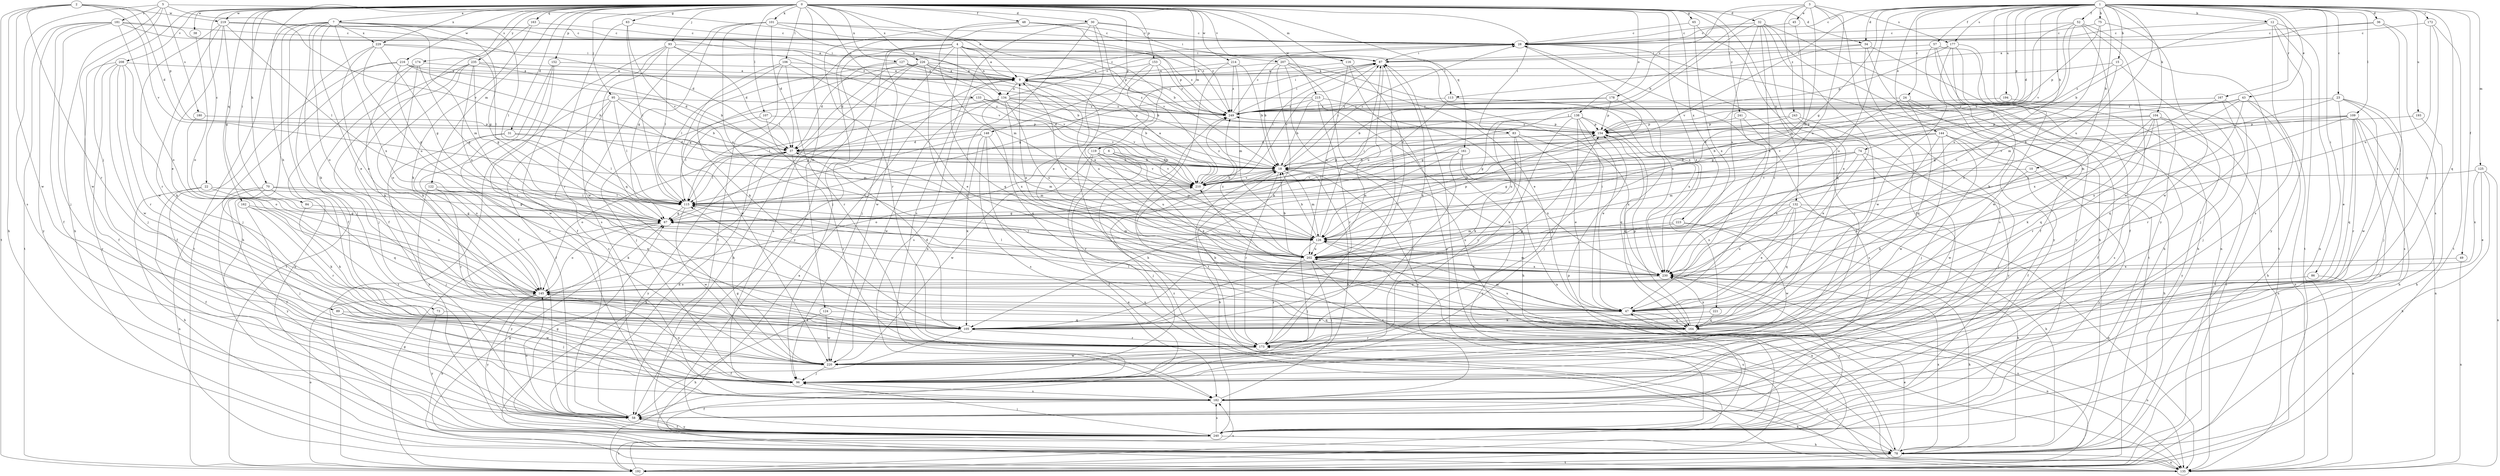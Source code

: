 strict digraph  {
0;
1;
2;
3;
4;
5;
6;
7;
9;
10;
12;
15;
18;
22;
23;
24;
28;
30;
31;
32;
34;
36;
37;
38;
43;
45;
47;
48;
49;
52;
57;
58;
63;
65;
67;
70;
73;
74;
75;
78;
83;
84;
86;
87;
89;
93;
95;
96;
101;
104;
105;
106;
107;
109;
113;
115;
116;
119;
122;
124;
125;
126;
127;
132;
133;
134;
135;
138;
144;
145;
148;
152;
153;
154;
161;
162;
163;
164;
167;
172;
173;
174;
177;
178;
180;
181;
182;
192;
193;
194;
202;
207;
208;
210;
214;
215;
216;
219;
220;
221;
223;
226;
229;
230;
235;
240;
241;
243;
249;
0 -> 7  [label=a];
0 -> 9  [label=a];
0 -> 22  [label=c];
0 -> 30  [label=d];
0 -> 31  [label=d];
0 -> 32  [label=d];
0 -> 34  [label=d];
0 -> 38  [label=e];
0 -> 48  [label=f];
0 -> 63  [label=g];
0 -> 65  [label=g];
0 -> 70  [label=h];
0 -> 73  [label=h];
0 -> 83  [label=i];
0 -> 84  [label=i];
0 -> 89  [label=j];
0 -> 93  [label=j];
0 -> 95  [label=j];
0 -> 101  [label=k];
0 -> 106  [label=l];
0 -> 107  [label=l];
0 -> 116  [label=m];
0 -> 119  [label=m];
0 -> 122  [label=m];
0 -> 124  [label=m];
0 -> 127  [label=n];
0 -> 132  [label=n];
0 -> 133  [label=n];
0 -> 138  [label=o];
0 -> 148  [label=p];
0 -> 152  [label=p];
0 -> 153  [label=p];
0 -> 161  [label=q];
0 -> 162  [label=q];
0 -> 163  [label=q];
0 -> 174  [label=s];
0 -> 207  [label=v];
0 -> 208  [label=v];
0 -> 214  [label=w];
0 -> 215  [label=w];
0 -> 216  [label=w];
0 -> 219  [label=w];
0 -> 221  [label=x];
0 -> 223  [label=x];
0 -> 226  [label=x];
0 -> 229  [label=x];
0 -> 235  [label=y];
0 -> 241  [label=z];
1 -> 10  [label=b];
1 -> 12  [label=b];
1 -> 15  [label=b];
1 -> 23  [label=c];
1 -> 24  [label=c];
1 -> 28  [label=c];
1 -> 34  [label=d];
1 -> 36  [label=d];
1 -> 37  [label=d];
1 -> 43  [label=e];
1 -> 49  [label=f];
1 -> 52  [label=f];
1 -> 57  [label=f];
1 -> 67  [label=g];
1 -> 74  [label=h];
1 -> 75  [label=h];
1 -> 86  [label=i];
1 -> 104  [label=k];
1 -> 109  [label=l];
1 -> 113  [label=l];
1 -> 125  [label=m];
1 -> 144  [label=o];
1 -> 145  [label=o];
1 -> 154  [label=p];
1 -> 164  [label=q];
1 -> 167  [label=r];
1 -> 172  [label=r];
1 -> 177  [label=s];
1 -> 193  [label=u];
1 -> 194  [label=u];
1 -> 202  [label=u];
1 -> 210  [label=v];
1 -> 240  [label=y];
2 -> 37  [label=d];
2 -> 78  [label=h];
2 -> 154  [label=p];
2 -> 173  [label=r];
2 -> 192  [label=t];
2 -> 210  [label=v];
2 -> 219  [label=w];
2 -> 220  [label=w];
3 -> 18  [label=b];
3 -> 45  [label=e];
3 -> 58  [label=f];
3 -> 126  [label=m];
3 -> 177  [label=s];
3 -> 178  [label=s];
3 -> 202  [label=u];
3 -> 243  [label=z];
4 -> 9  [label=a];
4 -> 58  [label=f];
4 -> 87  [label=i];
4 -> 96  [label=j];
4 -> 113  [label=l];
4 -> 115  [label=l];
4 -> 134  [label=n];
4 -> 164  [label=q];
4 -> 220  [label=w];
4 -> 240  [label=y];
4 -> 249  [label=z];
5 -> 78  [label=h];
5 -> 134  [label=n];
5 -> 180  [label=s];
5 -> 181  [label=s];
5 -> 182  [label=s];
5 -> 210  [label=v];
5 -> 220  [label=w];
6 -> 18  [label=b];
6 -> 47  [label=e];
6 -> 58  [label=f];
6 -> 145  [label=o];
6 -> 210  [label=v];
7 -> 28  [label=c];
7 -> 47  [label=e];
7 -> 58  [label=f];
7 -> 67  [label=g];
7 -> 78  [label=h];
7 -> 105  [label=k];
7 -> 115  [label=l];
7 -> 126  [label=m];
7 -> 145  [label=o];
7 -> 192  [label=t];
7 -> 229  [label=x];
7 -> 230  [label=x];
9 -> 28  [label=c];
9 -> 134  [label=n];
9 -> 182  [label=s];
9 -> 202  [label=u];
9 -> 249  [label=z];
10 -> 105  [label=k];
10 -> 210  [label=v];
10 -> 240  [label=y];
12 -> 18  [label=b];
12 -> 28  [label=c];
12 -> 135  [label=n];
12 -> 182  [label=s];
12 -> 192  [label=t];
12 -> 240  [label=y];
15 -> 9  [label=a];
15 -> 96  [label=j];
15 -> 126  [label=m];
15 -> 249  [label=z];
18 -> 28  [label=c];
18 -> 87  [label=i];
18 -> 96  [label=j];
18 -> 126  [label=m];
18 -> 173  [label=r];
18 -> 182  [label=s];
18 -> 210  [label=v];
22 -> 58  [label=f];
22 -> 78  [label=h];
22 -> 115  [label=l];
22 -> 145  [label=o];
23 -> 47  [label=e];
23 -> 96  [label=j];
23 -> 126  [label=m];
23 -> 182  [label=s];
23 -> 220  [label=w];
23 -> 249  [label=z];
24 -> 58  [label=f];
24 -> 67  [label=g];
24 -> 164  [label=q];
24 -> 192  [label=t];
24 -> 249  [label=z];
28 -> 87  [label=i];
28 -> 96  [label=j];
28 -> 192  [label=t];
28 -> 230  [label=x];
30 -> 28  [label=c];
30 -> 47  [label=e];
30 -> 87  [label=i];
30 -> 96  [label=j];
30 -> 135  [label=n];
30 -> 182  [label=s];
30 -> 210  [label=v];
31 -> 37  [label=d];
31 -> 115  [label=l];
31 -> 145  [label=o];
31 -> 240  [label=y];
32 -> 28  [label=c];
32 -> 47  [label=e];
32 -> 78  [label=h];
32 -> 115  [label=l];
32 -> 135  [label=n];
32 -> 164  [label=q];
32 -> 202  [label=u];
32 -> 230  [label=x];
34 -> 78  [label=h];
34 -> 87  [label=i];
34 -> 182  [label=s];
34 -> 210  [label=v];
34 -> 240  [label=y];
36 -> 9  [label=a];
36 -> 28  [label=c];
36 -> 47  [label=e];
36 -> 182  [label=s];
37 -> 18  [label=b];
37 -> 78  [label=h];
37 -> 115  [label=l];
37 -> 126  [label=m];
37 -> 145  [label=o];
37 -> 173  [label=r];
37 -> 240  [label=y];
38 -> 145  [label=o];
43 -> 67  [label=g];
43 -> 78  [label=h];
43 -> 135  [label=n];
43 -> 164  [label=q];
43 -> 230  [label=x];
43 -> 249  [label=z];
45 -> 28  [label=c];
45 -> 126  [label=m];
47 -> 28  [label=c];
47 -> 87  [label=i];
47 -> 105  [label=k];
47 -> 135  [label=n];
47 -> 164  [label=q];
48 -> 28  [label=c];
48 -> 126  [label=m];
48 -> 154  [label=p];
48 -> 173  [label=r];
48 -> 249  [label=z];
49 -> 135  [label=n];
49 -> 230  [label=x];
52 -> 28  [label=c];
52 -> 105  [label=k];
52 -> 115  [label=l];
52 -> 145  [label=o];
52 -> 192  [label=t];
52 -> 210  [label=v];
52 -> 220  [label=w];
57 -> 58  [label=f];
57 -> 78  [label=h];
57 -> 87  [label=i];
57 -> 220  [label=w];
57 -> 240  [label=y];
58 -> 37  [label=d];
58 -> 145  [label=o];
58 -> 154  [label=p];
58 -> 240  [label=y];
63 -> 28  [label=c];
63 -> 115  [label=l];
63 -> 173  [label=r];
63 -> 210  [label=v];
65 -> 28  [label=c];
65 -> 164  [label=q];
65 -> 230  [label=x];
67 -> 126  [label=m];
67 -> 145  [label=o];
67 -> 240  [label=y];
70 -> 58  [label=f];
70 -> 67  [label=g];
70 -> 115  [label=l];
70 -> 135  [label=n];
70 -> 164  [label=q];
70 -> 240  [label=y];
73 -> 105  [label=k];
73 -> 240  [label=y];
74 -> 18  [label=b];
74 -> 67  [label=g];
74 -> 96  [label=j];
74 -> 126  [label=m];
74 -> 220  [label=w];
74 -> 230  [label=x];
75 -> 28  [label=c];
75 -> 154  [label=p];
75 -> 202  [label=u];
75 -> 220  [label=w];
78 -> 47  [label=e];
78 -> 67  [label=g];
78 -> 135  [label=n];
78 -> 192  [label=t];
78 -> 210  [label=v];
78 -> 230  [label=x];
83 -> 37  [label=d];
83 -> 47  [label=e];
83 -> 105  [label=k];
83 -> 173  [label=r];
83 -> 230  [label=x];
84 -> 67  [label=g];
84 -> 105  [label=k];
86 -> 135  [label=n];
86 -> 145  [label=o];
87 -> 9  [label=a];
87 -> 105  [label=k];
87 -> 202  [label=u];
87 -> 210  [label=v];
89 -> 96  [label=j];
89 -> 164  [label=q];
89 -> 220  [label=w];
93 -> 37  [label=d];
93 -> 58  [label=f];
93 -> 87  [label=i];
93 -> 115  [label=l];
93 -> 164  [label=q];
93 -> 182  [label=s];
93 -> 210  [label=v];
95 -> 18  [label=b];
95 -> 58  [label=f];
95 -> 115  [label=l];
95 -> 182  [label=s];
95 -> 192  [label=t];
95 -> 210  [label=v];
95 -> 249  [label=z];
96 -> 145  [label=o];
96 -> 182  [label=s];
101 -> 18  [label=b];
101 -> 28  [label=c];
101 -> 37  [label=d];
101 -> 67  [label=g];
101 -> 202  [label=u];
101 -> 220  [label=w];
101 -> 249  [label=z];
104 -> 105  [label=k];
104 -> 135  [label=n];
104 -> 154  [label=p];
104 -> 164  [label=q];
104 -> 173  [label=r];
104 -> 182  [label=s];
104 -> 210  [label=v];
104 -> 240  [label=y];
105 -> 37  [label=d];
105 -> 58  [label=f];
105 -> 115  [label=l];
105 -> 154  [label=p];
105 -> 173  [label=r];
106 -> 9  [label=a];
106 -> 47  [label=e];
106 -> 58  [label=f];
106 -> 115  [label=l];
106 -> 173  [label=r];
106 -> 220  [label=w];
107 -> 115  [label=l];
107 -> 126  [label=m];
107 -> 154  [label=p];
109 -> 18  [label=b];
109 -> 78  [label=h];
109 -> 135  [label=n];
109 -> 154  [label=p];
109 -> 164  [label=q];
109 -> 173  [label=r];
109 -> 210  [label=v];
109 -> 230  [label=x];
109 -> 240  [label=y];
113 -> 115  [label=l];
113 -> 230  [label=x];
113 -> 249  [label=z];
115 -> 67  [label=g];
115 -> 220  [label=w];
116 -> 9  [label=a];
116 -> 173  [label=r];
116 -> 202  [label=u];
116 -> 240  [label=y];
119 -> 18  [label=b];
119 -> 126  [label=m];
119 -> 173  [label=r];
119 -> 202  [label=u];
119 -> 210  [label=v];
119 -> 220  [label=w];
122 -> 47  [label=e];
122 -> 96  [label=j];
122 -> 105  [label=k];
122 -> 115  [label=l];
122 -> 173  [label=r];
124 -> 78  [label=h];
124 -> 164  [label=q];
124 -> 220  [label=w];
125 -> 47  [label=e];
125 -> 78  [label=h];
125 -> 135  [label=n];
125 -> 210  [label=v];
125 -> 230  [label=x];
126 -> 9  [label=a];
126 -> 18  [label=b];
126 -> 87  [label=i];
126 -> 96  [label=j];
126 -> 135  [label=n];
126 -> 154  [label=p];
126 -> 202  [label=u];
127 -> 9  [label=a];
127 -> 18  [label=b];
127 -> 37  [label=d];
127 -> 105  [label=k];
127 -> 249  [label=z];
132 -> 47  [label=e];
132 -> 67  [label=g];
132 -> 78  [label=h];
132 -> 135  [label=n];
132 -> 145  [label=o];
132 -> 164  [label=q];
132 -> 230  [label=x];
133 -> 18  [label=b];
133 -> 96  [label=j];
133 -> 210  [label=v];
133 -> 249  [label=z];
134 -> 28  [label=c];
134 -> 67  [label=g];
134 -> 87  [label=i];
134 -> 115  [label=l];
134 -> 154  [label=p];
134 -> 164  [label=q];
134 -> 202  [label=u];
134 -> 210  [label=v];
134 -> 220  [label=w];
134 -> 230  [label=x];
134 -> 249  [label=z];
135 -> 173  [label=r];
135 -> 249  [label=z];
138 -> 47  [label=e];
138 -> 96  [label=j];
138 -> 105  [label=k];
138 -> 126  [label=m];
138 -> 154  [label=p];
138 -> 164  [label=q];
138 -> 173  [label=r];
138 -> 202  [label=u];
144 -> 18  [label=b];
144 -> 37  [label=d];
144 -> 58  [label=f];
144 -> 78  [label=h];
144 -> 96  [label=j];
144 -> 105  [label=k];
144 -> 220  [label=w];
145 -> 47  [label=e];
145 -> 78  [label=h];
145 -> 240  [label=y];
148 -> 37  [label=d];
148 -> 105  [label=k];
148 -> 115  [label=l];
148 -> 126  [label=m];
148 -> 135  [label=n];
148 -> 182  [label=s];
152 -> 9  [label=a];
152 -> 58  [label=f];
152 -> 182  [label=s];
152 -> 220  [label=w];
153 -> 9  [label=a];
153 -> 67  [label=g];
153 -> 78  [label=h];
153 -> 202  [label=u];
153 -> 249  [label=z];
154 -> 37  [label=d];
154 -> 164  [label=q];
154 -> 249  [label=z];
161 -> 18  [label=b];
161 -> 115  [label=l];
161 -> 126  [label=m];
161 -> 173  [label=r];
161 -> 230  [label=x];
161 -> 240  [label=y];
162 -> 67  [label=g];
162 -> 96  [label=j];
162 -> 105  [label=k];
162 -> 173  [label=r];
163 -> 28  [label=c];
163 -> 58  [label=f];
163 -> 105  [label=k];
164 -> 115  [label=l];
164 -> 126  [label=m];
164 -> 135  [label=n];
164 -> 154  [label=p];
164 -> 173  [label=r];
164 -> 202  [label=u];
164 -> 230  [label=x];
167 -> 96  [label=j];
167 -> 173  [label=r];
167 -> 202  [label=u];
167 -> 249  [label=z];
172 -> 28  [label=c];
172 -> 164  [label=q];
172 -> 192  [label=t];
172 -> 202  [label=u];
173 -> 18  [label=b];
173 -> 220  [label=w];
174 -> 9  [label=a];
174 -> 67  [label=g];
174 -> 105  [label=k];
174 -> 135  [label=n];
174 -> 145  [label=o];
177 -> 47  [label=e];
177 -> 58  [label=f];
177 -> 87  [label=i];
177 -> 105  [label=k];
177 -> 154  [label=p];
177 -> 220  [label=w];
178 -> 18  [label=b];
178 -> 67  [label=g];
178 -> 154  [label=p];
178 -> 249  [label=z];
180 -> 145  [label=o];
180 -> 154  [label=p];
181 -> 9  [label=a];
181 -> 28  [label=c];
181 -> 58  [label=f];
181 -> 96  [label=j];
181 -> 145  [label=o];
181 -> 192  [label=t];
181 -> 240  [label=y];
181 -> 249  [label=z];
182 -> 18  [label=b];
182 -> 58  [label=f];
182 -> 78  [label=h];
192 -> 9  [label=a];
192 -> 67  [label=g];
192 -> 145  [label=o];
192 -> 182  [label=s];
192 -> 202  [label=u];
192 -> 230  [label=x];
193 -> 78  [label=h];
193 -> 154  [label=p];
194 -> 192  [label=t];
194 -> 249  [label=z];
202 -> 9  [label=a];
202 -> 18  [label=b];
202 -> 87  [label=i];
202 -> 96  [label=j];
202 -> 115  [label=l];
202 -> 173  [label=r];
202 -> 230  [label=x];
202 -> 249  [label=z];
207 -> 9  [label=a];
207 -> 18  [label=b];
207 -> 47  [label=e];
207 -> 96  [label=j];
207 -> 105  [label=k];
207 -> 192  [label=t];
207 -> 230  [label=x];
208 -> 9  [label=a];
208 -> 58  [label=f];
208 -> 96  [label=j];
208 -> 105  [label=k];
208 -> 173  [label=r];
208 -> 220  [label=w];
208 -> 240  [label=y];
210 -> 9  [label=a];
210 -> 18  [label=b];
210 -> 87  [label=i];
210 -> 115  [label=l];
210 -> 154  [label=p];
210 -> 249  [label=z];
214 -> 9  [label=a];
214 -> 18  [label=b];
214 -> 126  [label=m];
214 -> 192  [label=t];
214 -> 249  [label=z];
215 -> 18  [label=b];
215 -> 37  [label=d];
215 -> 78  [label=h];
215 -> 135  [label=n];
215 -> 173  [label=r];
215 -> 249  [label=z];
216 -> 9  [label=a];
216 -> 18  [label=b];
216 -> 37  [label=d];
216 -> 58  [label=f];
216 -> 67  [label=g];
216 -> 96  [label=j];
219 -> 28  [label=c];
219 -> 37  [label=d];
219 -> 47  [label=e];
219 -> 67  [label=g];
219 -> 115  [label=l];
219 -> 154  [label=p];
219 -> 173  [label=r];
219 -> 220  [label=w];
220 -> 67  [label=g];
220 -> 96  [label=j];
221 -> 105  [label=k];
221 -> 164  [label=q];
223 -> 78  [label=h];
223 -> 126  [label=m];
223 -> 202  [label=u];
223 -> 220  [label=w];
226 -> 9  [label=a];
226 -> 18  [label=b];
226 -> 37  [label=d];
226 -> 67  [label=g];
226 -> 78  [label=h];
226 -> 164  [label=q];
226 -> 182  [label=s];
226 -> 210  [label=v];
226 -> 249  [label=z];
229 -> 67  [label=g];
229 -> 87  [label=i];
229 -> 96  [label=j];
229 -> 115  [label=l];
229 -> 145  [label=o];
229 -> 202  [label=u];
230 -> 9  [label=a];
230 -> 78  [label=h];
230 -> 115  [label=l];
230 -> 126  [label=m];
230 -> 145  [label=o];
230 -> 210  [label=v];
235 -> 9  [label=a];
235 -> 18  [label=b];
235 -> 67  [label=g];
235 -> 96  [label=j];
235 -> 105  [label=k];
235 -> 192  [label=t];
235 -> 202  [label=u];
240 -> 18  [label=b];
240 -> 58  [label=f];
240 -> 67  [label=g];
240 -> 78  [label=h];
240 -> 87  [label=i];
240 -> 96  [label=j];
240 -> 182  [label=s];
240 -> 192  [label=t];
240 -> 230  [label=x];
241 -> 47  [label=e];
241 -> 154  [label=p];
241 -> 182  [label=s];
243 -> 47  [label=e];
243 -> 67  [label=g];
243 -> 154  [label=p];
243 -> 240  [label=y];
249 -> 28  [label=c];
249 -> 87  [label=i];
249 -> 154  [label=p];
}
